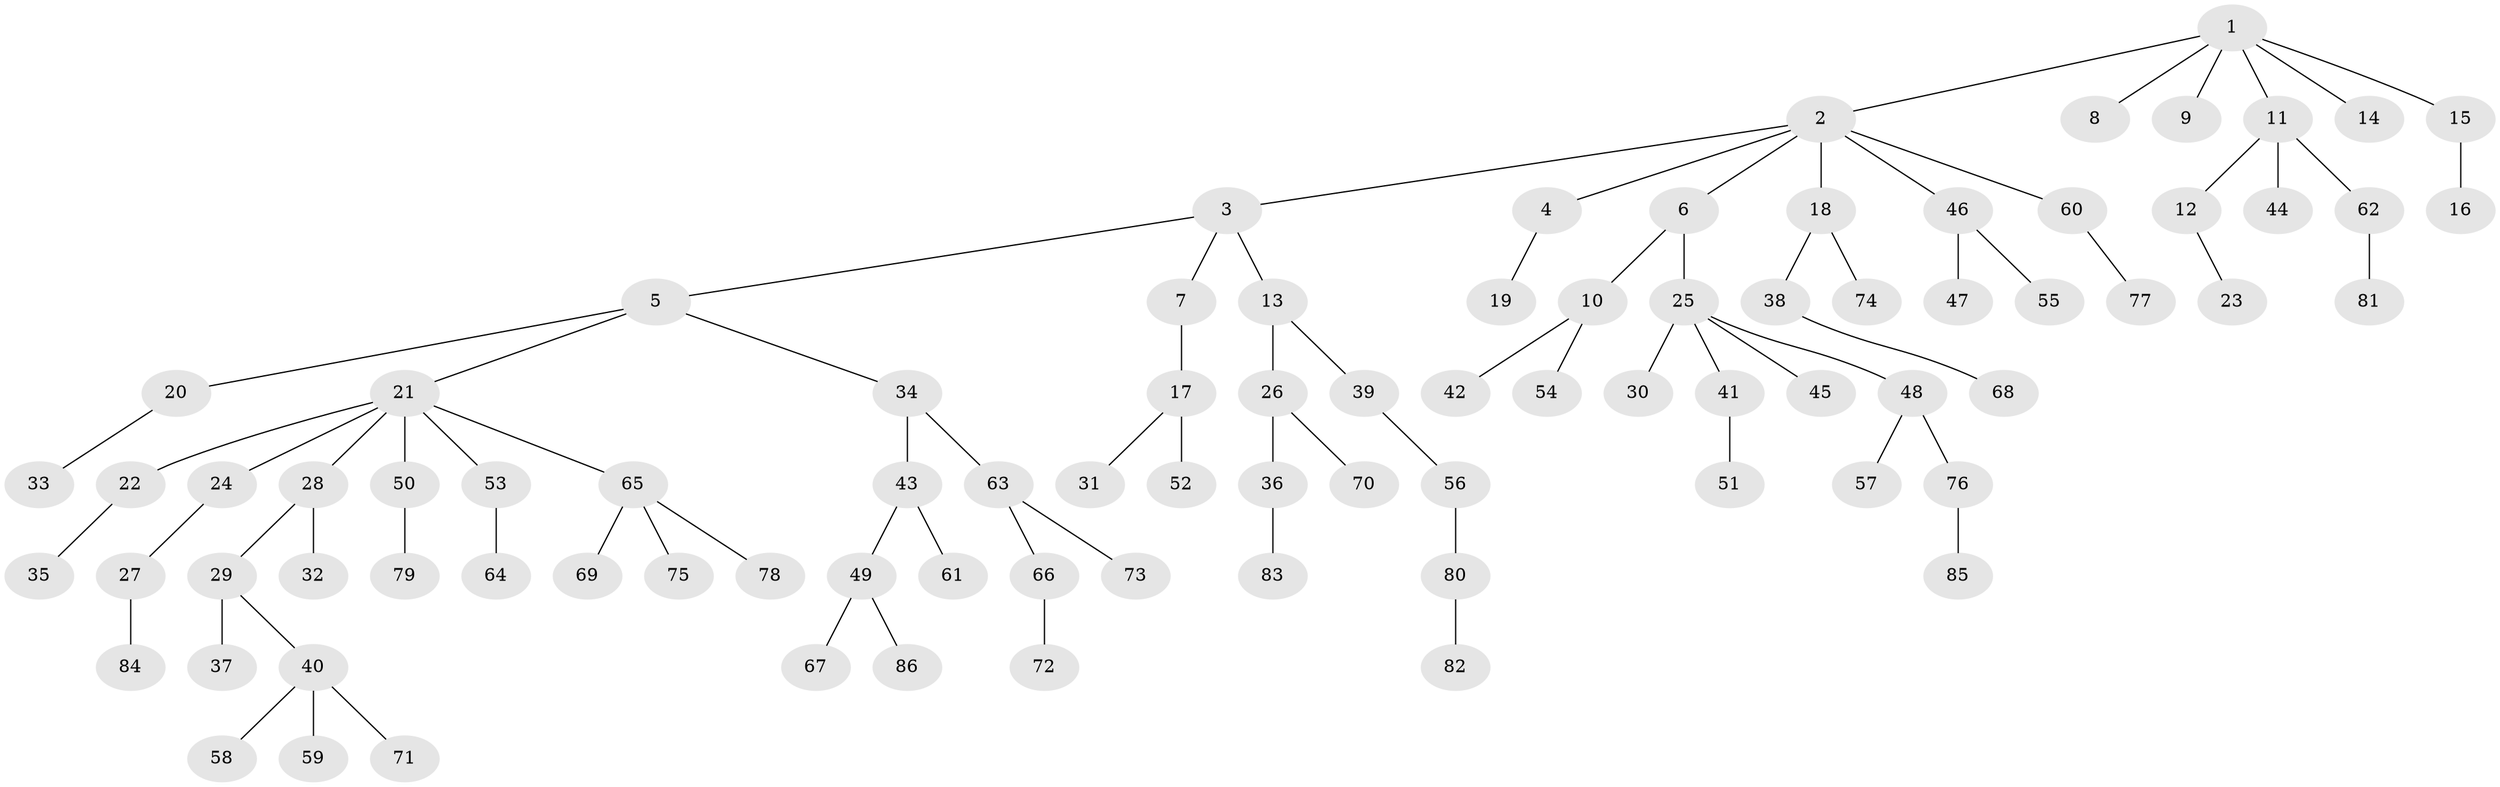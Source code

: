 // Generated by graph-tools (version 1.1) at 2025/02/03/09/25 03:02:28]
// undirected, 86 vertices, 85 edges
graph export_dot {
graph [start="1"]
  node [color=gray90,style=filled];
  1;
  2;
  3;
  4;
  5;
  6;
  7;
  8;
  9;
  10;
  11;
  12;
  13;
  14;
  15;
  16;
  17;
  18;
  19;
  20;
  21;
  22;
  23;
  24;
  25;
  26;
  27;
  28;
  29;
  30;
  31;
  32;
  33;
  34;
  35;
  36;
  37;
  38;
  39;
  40;
  41;
  42;
  43;
  44;
  45;
  46;
  47;
  48;
  49;
  50;
  51;
  52;
  53;
  54;
  55;
  56;
  57;
  58;
  59;
  60;
  61;
  62;
  63;
  64;
  65;
  66;
  67;
  68;
  69;
  70;
  71;
  72;
  73;
  74;
  75;
  76;
  77;
  78;
  79;
  80;
  81;
  82;
  83;
  84;
  85;
  86;
  1 -- 2;
  1 -- 8;
  1 -- 9;
  1 -- 11;
  1 -- 14;
  1 -- 15;
  2 -- 3;
  2 -- 4;
  2 -- 6;
  2 -- 18;
  2 -- 46;
  2 -- 60;
  3 -- 5;
  3 -- 7;
  3 -- 13;
  4 -- 19;
  5 -- 20;
  5 -- 21;
  5 -- 34;
  6 -- 10;
  6 -- 25;
  7 -- 17;
  10 -- 42;
  10 -- 54;
  11 -- 12;
  11 -- 44;
  11 -- 62;
  12 -- 23;
  13 -- 26;
  13 -- 39;
  15 -- 16;
  17 -- 31;
  17 -- 52;
  18 -- 38;
  18 -- 74;
  20 -- 33;
  21 -- 22;
  21 -- 24;
  21 -- 28;
  21 -- 50;
  21 -- 53;
  21 -- 65;
  22 -- 35;
  24 -- 27;
  25 -- 30;
  25 -- 41;
  25 -- 45;
  25 -- 48;
  26 -- 36;
  26 -- 70;
  27 -- 84;
  28 -- 29;
  28 -- 32;
  29 -- 37;
  29 -- 40;
  34 -- 43;
  34 -- 63;
  36 -- 83;
  38 -- 68;
  39 -- 56;
  40 -- 58;
  40 -- 59;
  40 -- 71;
  41 -- 51;
  43 -- 49;
  43 -- 61;
  46 -- 47;
  46 -- 55;
  48 -- 57;
  48 -- 76;
  49 -- 67;
  49 -- 86;
  50 -- 79;
  53 -- 64;
  56 -- 80;
  60 -- 77;
  62 -- 81;
  63 -- 66;
  63 -- 73;
  65 -- 69;
  65 -- 75;
  65 -- 78;
  66 -- 72;
  76 -- 85;
  80 -- 82;
}
